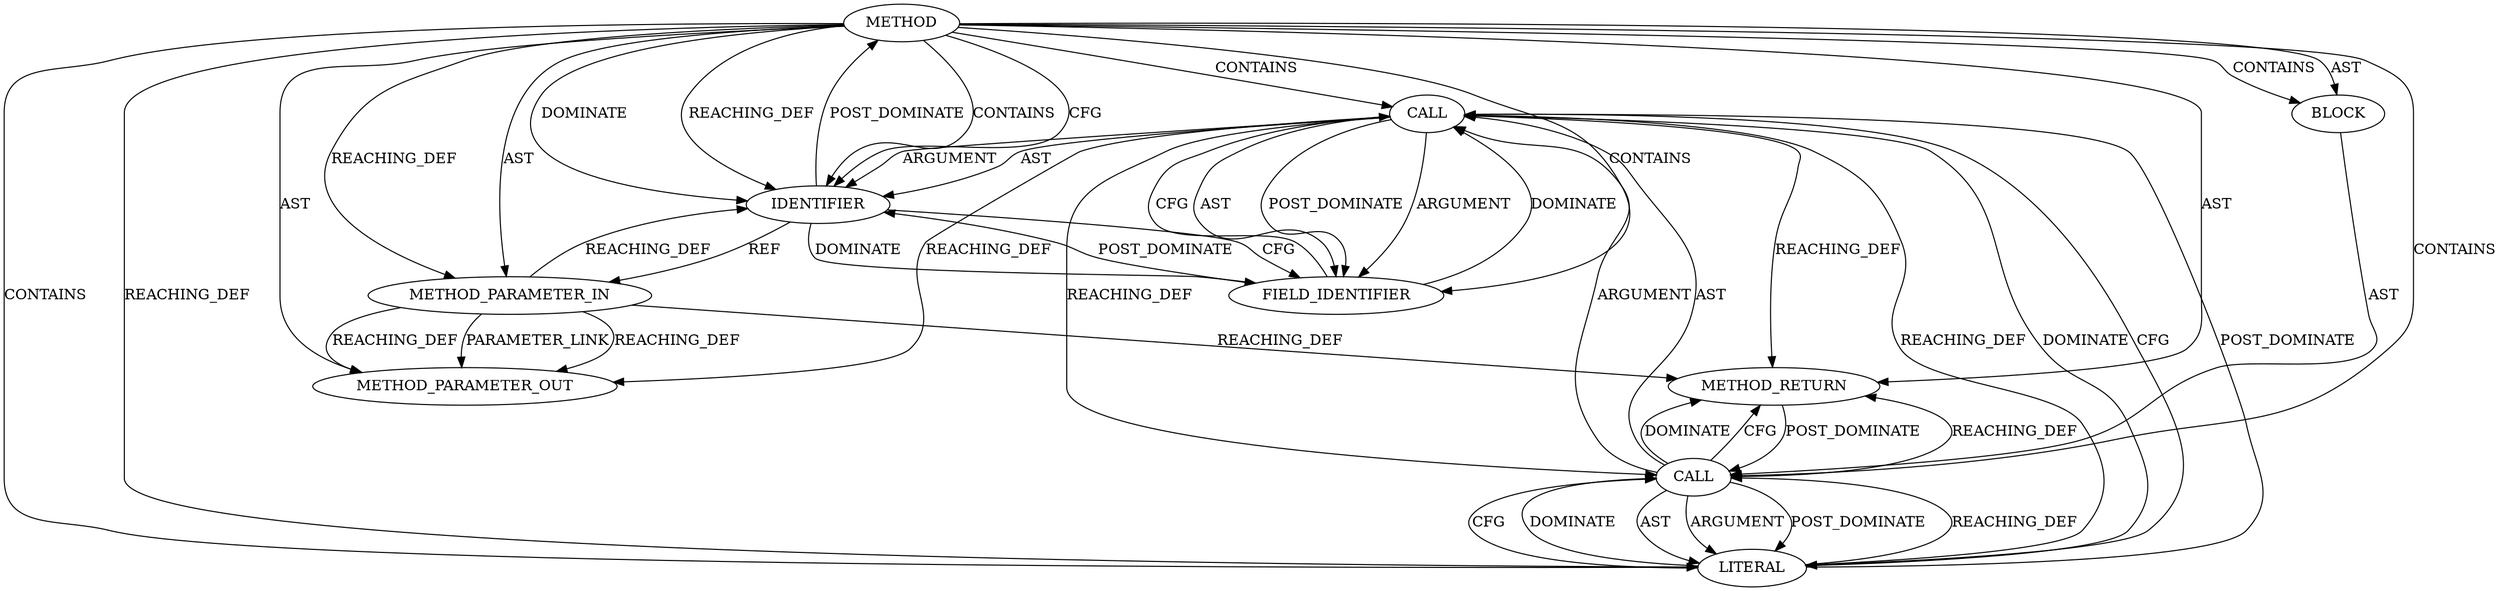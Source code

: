 digraph {
  10023 [label=METHOD COLUMN_NUMBER=1 LINE_NUMBER=589 COLUMN_NUMBER_END=1 IS_EXTERNAL=false SIGNATURE="void tls_strp_stop (tls_strparser*)" NAME="tls_strp_stop" AST_PARENT_TYPE="TYPE_DECL" AST_PARENT_FULL_NAME="tls_strp.c:<global>" ORDER=24 CODE="void tls_strp_stop(struct tls_strparser *strp)
{
	strp->stopped = 1;
}" FULL_NAME="tls_strp_stop" LINE_NUMBER_END=592 FILENAME="tls_strp.c"]
  10027 [label=CALL ORDER=1 ARGUMENT_INDEX=1 CODE="strp->stopped" COLUMN_NUMBER=2 METHOD_FULL_NAME="<operator>.indirectFieldAccess" LINE_NUMBER=591 TYPE_FULL_NAME="<empty>" DISPATCH_TYPE="STATIC_DISPATCH" SIGNATURE="" NAME="<operator>.indirectFieldAccess"]
  10024 [label=METHOD_PARAMETER_IN ORDER=1 CODE="struct tls_strparser *strp" IS_VARIADIC=false COLUMN_NUMBER=20 LINE_NUMBER=589 TYPE_FULL_NAME="tls_strparser*" EVALUATION_STRATEGY="BY_VALUE" INDEX=1 NAME="strp"]
  10028 [label=IDENTIFIER ORDER=1 ARGUMENT_INDEX=1 CODE="strp" COLUMN_NUMBER=2 LINE_NUMBER=591 TYPE_FULL_NAME="tls_strparser*" NAME="strp"]
  10029 [label=FIELD_IDENTIFIER ORDER=2 ARGUMENT_INDEX=2 CODE="stopped" COLUMN_NUMBER=2 LINE_NUMBER=591 CANONICAL_NAME="stopped"]
  10030 [label=LITERAL ORDER=2 ARGUMENT_INDEX=2 CODE="1" COLUMN_NUMBER=18 LINE_NUMBER=591 TYPE_FULL_NAME="int"]
  10031 [label=METHOD_RETURN ORDER=3 CODE="RET" COLUMN_NUMBER=1 LINE_NUMBER=589 TYPE_FULL_NAME="void" EVALUATION_STRATEGY="BY_VALUE"]
  10026 [label=CALL ORDER=1 ARGUMENT_INDEX=-1 CODE="strp->stopped = 1" COLUMN_NUMBER=2 METHOD_FULL_NAME="<operator>.assignment" LINE_NUMBER=591 TYPE_FULL_NAME="<empty>" DISPATCH_TYPE="STATIC_DISPATCH" SIGNATURE="" NAME="<operator>.assignment"]
  10025 [label=BLOCK ORDER=2 ARGUMENT_INDEX=-1 CODE="{
	strp->stopped = 1;
}" COLUMN_NUMBER=1 LINE_NUMBER=590 TYPE_FULL_NAME="void"]
  21542 [label=METHOD_PARAMETER_OUT ORDER=1 CODE="struct tls_strparser *strp" IS_VARIADIC=false COLUMN_NUMBER=20 LINE_NUMBER=589 TYPE_FULL_NAME="tls_strparser*" EVALUATION_STRATEGY="BY_VALUE" INDEX=1 NAME="strp"]
  10024 -> 21542 [label=PARAMETER_LINK ]
  10030 -> 10027 [label=POST_DOMINATE ]
  10026 -> 10031 [label=REACHING_DEF VARIABLE="strp->stopped = 1"]
  10026 -> 10027 [label=ARGUMENT ]
  10023 -> 10030 [label=CONTAINS ]
  10027 -> 10029 [label=AST ]
  10030 -> 10026 [label=REACHING_DEF VARIABLE="1"]
  10023 -> 10024 [label=REACHING_DEF VARIABLE=""]
  10027 -> 10028 [label=ARGUMENT ]
  10027 -> 10030 [label=DOMINATE ]
  10026 -> 10031 [label=DOMINATE ]
  10023 -> 10029 [label=CONTAINS ]
  10025 -> 10026 [label=AST ]
  10023 -> 10030 [label=REACHING_DEF VARIABLE=""]
  10028 -> 10029 [label=CFG ]
  10027 -> 10031 [label=REACHING_DEF VARIABLE="strp->stopped"]
  10028 -> 10023 [label=POST_DOMINATE ]
  10023 -> 10028 [label=CONTAINS ]
  10023 -> 10025 [label=AST ]
  10030 -> 10027 [label=REACHING_DEF VARIABLE="1"]
  10029 -> 10027 [label=DOMINATE ]
  10023 -> 10028 [label=CFG ]
  10029 -> 10028 [label=POST_DOMINATE ]
  10027 -> 21542 [label=REACHING_DEF VARIABLE="strp->stopped"]
  10027 -> 10029 [label=POST_DOMINATE ]
  10026 -> 10031 [label=CFG ]
  10026 -> 10030 [label=POST_DOMINATE ]
  10030 -> 10026 [label=CFG ]
  10023 -> 10024 [label=AST ]
  10027 -> 10028 [label=AST ]
  10030 -> 10026 [label=DOMINATE ]
  10023 -> 10028 [label=DOMINATE ]
  10026 -> 10030 [label=AST ]
  10024 -> 10028 [label=REACHING_DEF VARIABLE="strp"]
  10027 -> 10029 [label=ARGUMENT ]
  10024 -> 21542 [label=REACHING_DEF VARIABLE="strp"]
  10024 -> 21542 [label=REACHING_DEF VARIABLE="strp"]
  10026 -> 10027 [label=AST ]
  10029 -> 10027 [label=CFG ]
  10023 -> 10025 [label=CONTAINS ]
  10027 -> 10026 [label=REACHING_DEF VARIABLE="strp->stopped"]
  10026 -> 10030 [label=ARGUMENT ]
  10023 -> 10028 [label=REACHING_DEF VARIABLE=""]
  10023 -> 10031 [label=AST ]
  10023 -> 21542 [label=AST ]
  10023 -> 10027 [label=CONTAINS ]
  10028 -> 10024 [label=REF ]
  10031 -> 10026 [label=POST_DOMINATE ]
  10024 -> 10031 [label=REACHING_DEF VARIABLE="strp"]
  10023 -> 10026 [label=CONTAINS ]
  10027 -> 10030 [label=CFG ]
  10028 -> 10029 [label=DOMINATE ]
}

